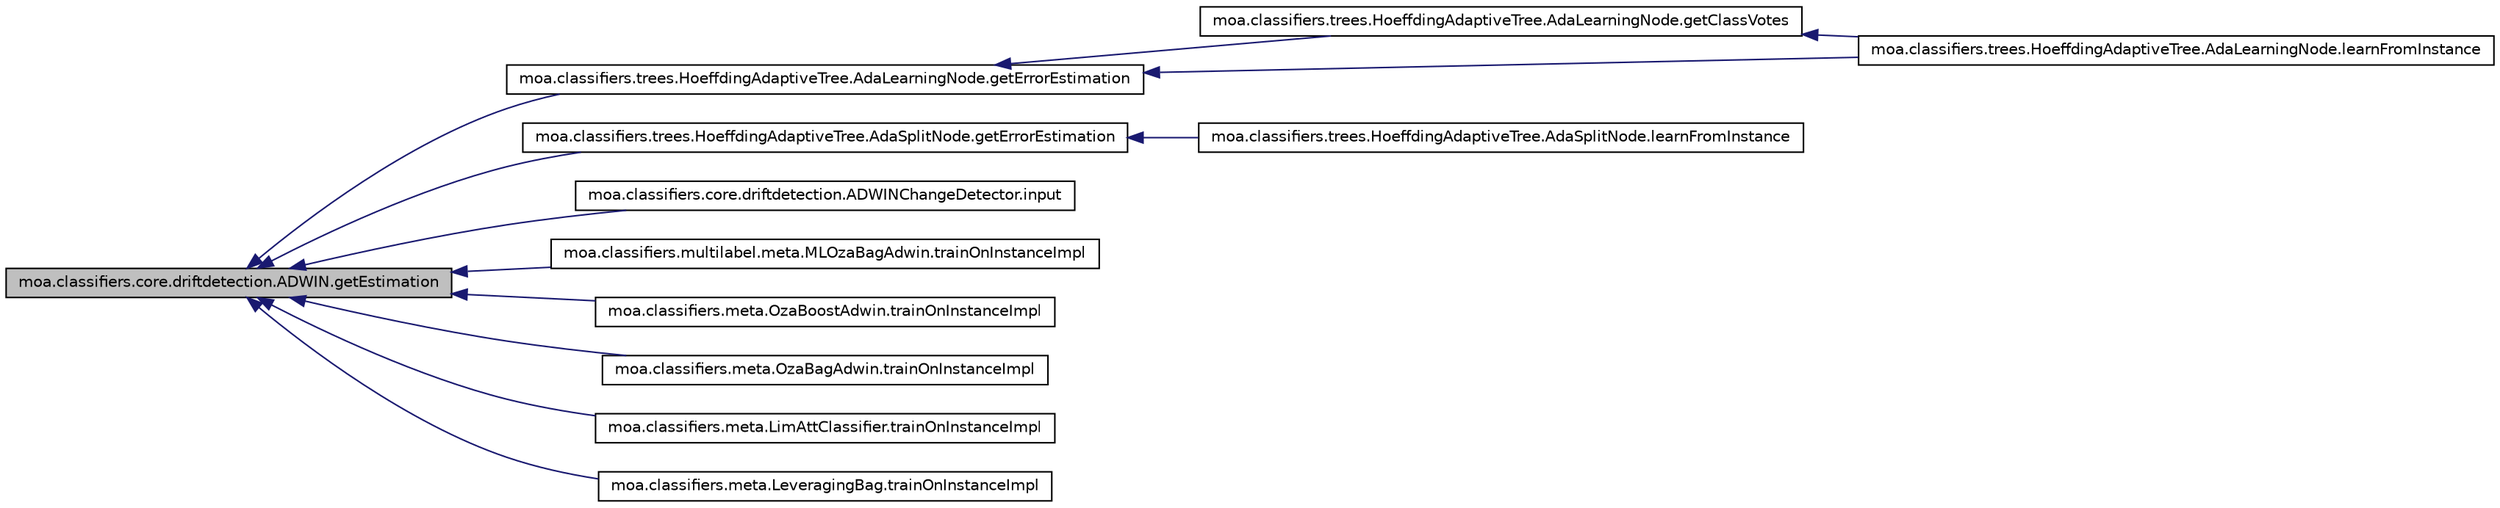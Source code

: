 digraph G
{
  edge [fontname="Helvetica",fontsize="10",labelfontname="Helvetica",labelfontsize="10"];
  node [fontname="Helvetica",fontsize="10",shape=record];
  rankdir=LR;
  Node1 [label="moa.classifiers.core.driftdetection.ADWIN.getEstimation",height=0.2,width=0.4,color="black", fillcolor="grey75", style="filled" fontcolor="black"];
  Node1 -> Node2 [dir=back,color="midnightblue",fontsize="10",style="solid",fontname="Helvetica"];
  Node2 [label="moa.classifiers.trees.HoeffdingAdaptiveTree.AdaLearningNode.getErrorEstimation",height=0.2,width=0.4,color="black", fillcolor="white", style="filled",URL="$classmoa_1_1classifiers_1_1trees_1_1HoeffdingAdaptiveTree_1_1AdaLearningNode.html#a6f8098a01ac5c5479fad86744544e899"];
  Node2 -> Node3 [dir=back,color="midnightblue",fontsize="10",style="solid",fontname="Helvetica"];
  Node3 [label="moa.classifiers.trees.HoeffdingAdaptiveTree.AdaLearningNode.getClassVotes",height=0.2,width=0.4,color="black", fillcolor="white", style="filled",URL="$classmoa_1_1classifiers_1_1trees_1_1HoeffdingAdaptiveTree_1_1AdaLearningNode.html#a8b72117ceb8e5579b8f7b7169da8316e"];
  Node3 -> Node4 [dir=back,color="midnightblue",fontsize="10",style="solid",fontname="Helvetica"];
  Node4 [label="moa.classifiers.trees.HoeffdingAdaptiveTree.AdaLearningNode.learnFromInstance",height=0.2,width=0.4,color="black", fillcolor="white", style="filled",URL="$classmoa_1_1classifiers_1_1trees_1_1HoeffdingAdaptiveTree_1_1AdaLearningNode.html#ad70b71e34f2ed88ea9a5bc33cb2562aa"];
  Node2 -> Node4 [dir=back,color="midnightblue",fontsize="10",style="solid",fontname="Helvetica"];
  Node1 -> Node5 [dir=back,color="midnightblue",fontsize="10",style="solid",fontname="Helvetica"];
  Node5 [label="moa.classifiers.trees.HoeffdingAdaptiveTree.AdaSplitNode.getErrorEstimation",height=0.2,width=0.4,color="black", fillcolor="white", style="filled",URL="$classmoa_1_1classifiers_1_1trees_1_1HoeffdingAdaptiveTree_1_1AdaSplitNode.html#a6b7d4f12136e7fc59413266453fdef37"];
  Node5 -> Node6 [dir=back,color="midnightblue",fontsize="10",style="solid",fontname="Helvetica"];
  Node6 [label="moa.classifiers.trees.HoeffdingAdaptiveTree.AdaSplitNode.learnFromInstance",height=0.2,width=0.4,color="black", fillcolor="white", style="filled",URL="$classmoa_1_1classifiers_1_1trees_1_1HoeffdingAdaptiveTree_1_1AdaSplitNode.html#a3c12a28862be75251b548b75f0fc2f24"];
  Node1 -> Node7 [dir=back,color="midnightblue",fontsize="10",style="solid",fontname="Helvetica"];
  Node7 [label="moa.classifiers.core.driftdetection.ADWINChangeDetector.input",height=0.2,width=0.4,color="black", fillcolor="white", style="filled",URL="$classmoa_1_1classifiers_1_1core_1_1driftdetection_1_1ADWINChangeDetector.html#a47a3019e6fb54f5284f2cf136f7b81a5",tooltip="Adding a numeric value to the change detector&lt;br&gt; ."];
  Node1 -> Node8 [dir=back,color="midnightblue",fontsize="10",style="solid",fontname="Helvetica"];
  Node8 [label="moa.classifiers.multilabel.meta.MLOzaBagAdwin.trainOnInstanceImpl",height=0.2,width=0.4,color="black", fillcolor="white", style="filled",URL="$classmoa_1_1classifiers_1_1multilabel_1_1meta_1_1MLOzaBagAdwin.html#a887b0b65110b7c5822ec6aa378ecb012",tooltip="Trains this classifier incrementally using the given instance."];
  Node1 -> Node9 [dir=back,color="midnightblue",fontsize="10",style="solid",fontname="Helvetica"];
  Node9 [label="moa.classifiers.meta.OzaBoostAdwin.trainOnInstanceImpl",height=0.2,width=0.4,color="black", fillcolor="white", style="filled",URL="$classmoa_1_1classifiers_1_1meta_1_1OzaBoostAdwin.html#a839e472f5b43f3e42db56d149c8d6bb9",tooltip="Trains this classifier incrementally using the given instance."];
  Node1 -> Node10 [dir=back,color="midnightblue",fontsize="10",style="solid",fontname="Helvetica"];
  Node10 [label="moa.classifiers.meta.OzaBagAdwin.trainOnInstanceImpl",height=0.2,width=0.4,color="black", fillcolor="white", style="filled",URL="$classmoa_1_1classifiers_1_1meta_1_1OzaBagAdwin.html#a62b666eb8e84b2c84b8854dc2d749d3c",tooltip="Trains this classifier incrementally using the given instance."];
  Node1 -> Node11 [dir=back,color="midnightblue",fontsize="10",style="solid",fontname="Helvetica"];
  Node11 [label="moa.classifiers.meta.LimAttClassifier.trainOnInstanceImpl",height=0.2,width=0.4,color="black", fillcolor="white", style="filled",URL="$classmoa_1_1classifiers_1_1meta_1_1LimAttClassifier.html#adddac1d661b7c5ab04d4b15b92f0e2dc",tooltip="Trains this classifier incrementally using the given instance."];
  Node1 -> Node12 [dir=back,color="midnightblue",fontsize="10",style="solid",fontname="Helvetica"];
  Node12 [label="moa.classifiers.meta.LeveragingBag.trainOnInstanceImpl",height=0.2,width=0.4,color="black", fillcolor="white", style="filled",URL="$classmoa_1_1classifiers_1_1meta_1_1LeveragingBag.html#adabfa059e11a1bc3d967d43871eca31a",tooltip="Trains this classifier incrementally using the given instance."];
}
